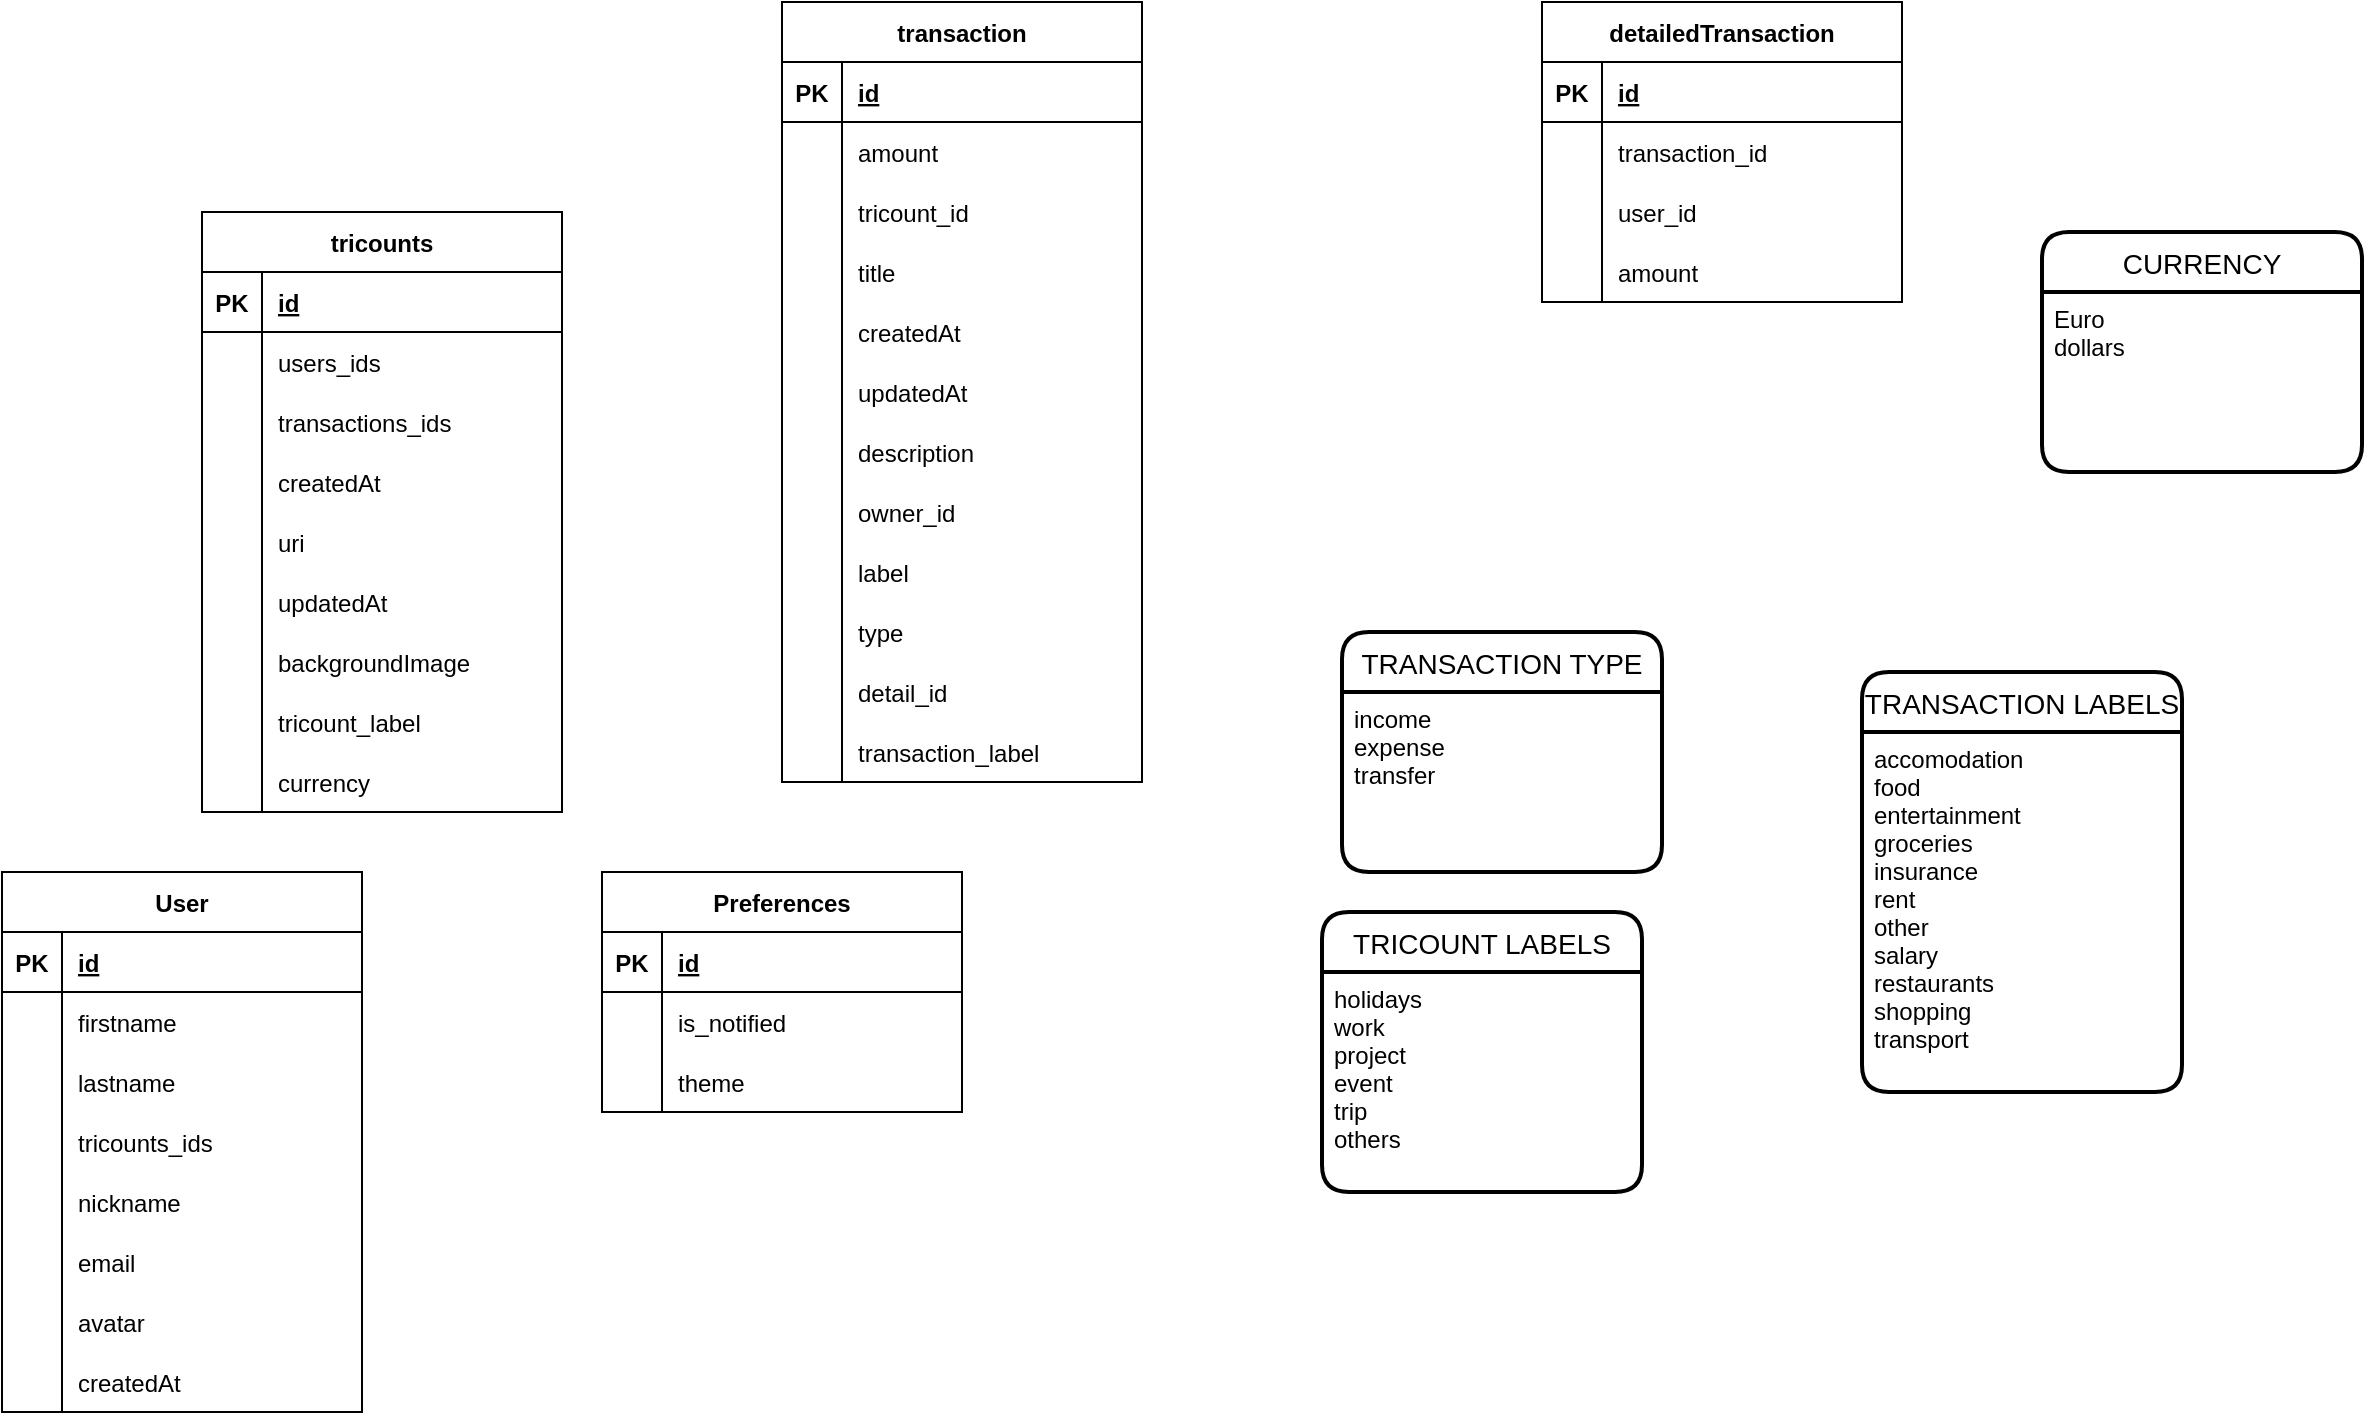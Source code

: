 <mxfile version="20.8.10" type="device"><diagram name="Page-1" id="hI8GBph9D88iEKCI6CXF"><mxGraphModel dx="1417" dy="820" grid="1" gridSize="10" guides="1" tooltips="1" connect="1" arrows="1" fold="1" page="1" pageScale="1" pageWidth="827" pageHeight="1169" math="0" shadow="0"><root><mxCell id="0"/><mxCell id="1" parent="0"/><mxCell id="C1keB6qHGyO-jEQ1ST61-1" value="tricounts" style="shape=table;startSize=30;container=1;collapsible=1;childLayout=tableLayout;fixedRows=1;rowLines=0;fontStyle=1;align=center;resizeLast=1;" parent="1" vertex="1"><mxGeometry x="180" y="150" width="180" height="300" as="geometry"/></mxCell><mxCell id="C1keB6qHGyO-jEQ1ST61-2" value="" style="shape=tableRow;horizontal=0;startSize=0;swimlaneHead=0;swimlaneBody=0;fillColor=none;collapsible=0;dropTarget=0;points=[[0,0.5],[1,0.5]];portConstraint=eastwest;top=0;left=0;right=0;bottom=1;" parent="C1keB6qHGyO-jEQ1ST61-1" vertex="1"><mxGeometry y="30" width="180" height="30" as="geometry"/></mxCell><mxCell id="C1keB6qHGyO-jEQ1ST61-3" value="PK" style="shape=partialRectangle;connectable=0;fillColor=none;top=0;left=0;bottom=0;right=0;fontStyle=1;overflow=hidden;" parent="C1keB6qHGyO-jEQ1ST61-2" vertex="1"><mxGeometry width="30" height="30" as="geometry"><mxRectangle width="30" height="30" as="alternateBounds"/></mxGeometry></mxCell><mxCell id="C1keB6qHGyO-jEQ1ST61-4" value="id" style="shape=partialRectangle;connectable=0;fillColor=none;top=0;left=0;bottom=0;right=0;align=left;spacingLeft=6;fontStyle=5;overflow=hidden;" parent="C1keB6qHGyO-jEQ1ST61-2" vertex="1"><mxGeometry x="30" width="150" height="30" as="geometry"><mxRectangle width="150" height="30" as="alternateBounds"/></mxGeometry></mxCell><mxCell id="C1keB6qHGyO-jEQ1ST61-5" value="" style="shape=tableRow;horizontal=0;startSize=0;swimlaneHead=0;swimlaneBody=0;fillColor=none;collapsible=0;dropTarget=0;points=[[0,0.5],[1,0.5]];portConstraint=eastwest;top=0;left=0;right=0;bottom=0;" parent="C1keB6qHGyO-jEQ1ST61-1" vertex="1"><mxGeometry y="60" width="180" height="30" as="geometry"/></mxCell><mxCell id="C1keB6qHGyO-jEQ1ST61-6" value="" style="shape=partialRectangle;connectable=0;fillColor=none;top=0;left=0;bottom=0;right=0;editable=1;overflow=hidden;" parent="C1keB6qHGyO-jEQ1ST61-5" vertex="1"><mxGeometry width="30" height="30" as="geometry"><mxRectangle width="30" height="30" as="alternateBounds"/></mxGeometry></mxCell><mxCell id="C1keB6qHGyO-jEQ1ST61-7" value="users_ids" style="shape=partialRectangle;connectable=0;fillColor=none;top=0;left=0;bottom=0;right=0;align=left;spacingLeft=6;overflow=hidden;" parent="C1keB6qHGyO-jEQ1ST61-5" vertex="1"><mxGeometry x="30" width="150" height="30" as="geometry"><mxRectangle width="150" height="30" as="alternateBounds"/></mxGeometry></mxCell><mxCell id="C1keB6qHGyO-jEQ1ST61-8" value="" style="shape=tableRow;horizontal=0;startSize=0;swimlaneHead=0;swimlaneBody=0;fillColor=none;collapsible=0;dropTarget=0;points=[[0,0.5],[1,0.5]];portConstraint=eastwest;top=0;left=0;right=0;bottom=0;" parent="C1keB6qHGyO-jEQ1ST61-1" vertex="1"><mxGeometry y="90" width="180" height="30" as="geometry"/></mxCell><mxCell id="C1keB6qHGyO-jEQ1ST61-9" value="" style="shape=partialRectangle;connectable=0;fillColor=none;top=0;left=0;bottom=0;right=0;editable=1;overflow=hidden;" parent="C1keB6qHGyO-jEQ1ST61-8" vertex="1"><mxGeometry width="30" height="30" as="geometry"><mxRectangle width="30" height="30" as="alternateBounds"/></mxGeometry></mxCell><mxCell id="C1keB6qHGyO-jEQ1ST61-10" value="transactions_ids" style="shape=partialRectangle;connectable=0;fillColor=none;top=0;left=0;bottom=0;right=0;align=left;spacingLeft=6;overflow=hidden;" parent="C1keB6qHGyO-jEQ1ST61-8" vertex="1"><mxGeometry x="30" width="150" height="30" as="geometry"><mxRectangle width="150" height="30" as="alternateBounds"/></mxGeometry></mxCell><mxCell id="C1keB6qHGyO-jEQ1ST61-11" value="" style="shape=tableRow;horizontal=0;startSize=0;swimlaneHead=0;swimlaneBody=0;fillColor=none;collapsible=0;dropTarget=0;points=[[0,0.5],[1,0.5]];portConstraint=eastwest;top=0;left=0;right=0;bottom=0;" parent="C1keB6qHGyO-jEQ1ST61-1" vertex="1"><mxGeometry y="120" width="180" height="30" as="geometry"/></mxCell><mxCell id="C1keB6qHGyO-jEQ1ST61-12" value="" style="shape=partialRectangle;connectable=0;fillColor=none;top=0;left=0;bottom=0;right=0;editable=1;overflow=hidden;" parent="C1keB6qHGyO-jEQ1ST61-11" vertex="1"><mxGeometry width="30" height="30" as="geometry"><mxRectangle width="30" height="30" as="alternateBounds"/></mxGeometry></mxCell><mxCell id="C1keB6qHGyO-jEQ1ST61-13" value="createdAt" style="shape=partialRectangle;connectable=0;fillColor=none;top=0;left=0;bottom=0;right=0;align=left;spacingLeft=6;overflow=hidden;" parent="C1keB6qHGyO-jEQ1ST61-11" vertex="1"><mxGeometry x="30" width="150" height="30" as="geometry"><mxRectangle width="150" height="30" as="alternateBounds"/></mxGeometry></mxCell><mxCell id="L1qt-CedeSOZxFfQi5PF-14" value="" style="shape=tableRow;horizontal=0;startSize=0;swimlaneHead=0;swimlaneBody=0;fillColor=none;collapsible=0;dropTarget=0;points=[[0,0.5],[1,0.5]];portConstraint=eastwest;top=0;left=0;right=0;bottom=0;" parent="C1keB6qHGyO-jEQ1ST61-1" vertex="1"><mxGeometry y="150" width="180" height="30" as="geometry"/></mxCell><mxCell id="L1qt-CedeSOZxFfQi5PF-15" value="" style="shape=partialRectangle;connectable=0;fillColor=none;top=0;left=0;bottom=0;right=0;editable=1;overflow=hidden;" parent="L1qt-CedeSOZxFfQi5PF-14" vertex="1"><mxGeometry width="30" height="30" as="geometry"><mxRectangle width="30" height="30" as="alternateBounds"/></mxGeometry></mxCell><mxCell id="L1qt-CedeSOZxFfQi5PF-16" value="uri" style="shape=partialRectangle;connectable=0;fillColor=none;top=0;left=0;bottom=0;right=0;align=left;spacingLeft=6;overflow=hidden;" parent="L1qt-CedeSOZxFfQi5PF-14" vertex="1"><mxGeometry x="30" width="150" height="30" as="geometry"><mxRectangle width="150" height="30" as="alternateBounds"/></mxGeometry></mxCell><mxCell id="L1qt-CedeSOZxFfQi5PF-48" value="" style="shape=tableRow;horizontal=0;startSize=0;swimlaneHead=0;swimlaneBody=0;fillColor=none;collapsible=0;dropTarget=0;points=[[0,0.5],[1,0.5]];portConstraint=eastwest;top=0;left=0;right=0;bottom=0;" parent="C1keB6qHGyO-jEQ1ST61-1" vertex="1"><mxGeometry y="180" width="180" height="30" as="geometry"/></mxCell><mxCell id="L1qt-CedeSOZxFfQi5PF-49" value="" style="shape=partialRectangle;connectable=0;fillColor=none;top=0;left=0;bottom=0;right=0;editable=1;overflow=hidden;" parent="L1qt-CedeSOZxFfQi5PF-48" vertex="1"><mxGeometry width="30" height="30" as="geometry"><mxRectangle width="30" height="30" as="alternateBounds"/></mxGeometry></mxCell><mxCell id="L1qt-CedeSOZxFfQi5PF-50" value="updatedAt" style="shape=partialRectangle;connectable=0;fillColor=none;top=0;left=0;bottom=0;right=0;align=left;spacingLeft=6;overflow=hidden;" parent="L1qt-CedeSOZxFfQi5PF-48" vertex="1"><mxGeometry x="30" width="150" height="30" as="geometry"><mxRectangle width="150" height="30" as="alternateBounds"/></mxGeometry></mxCell><mxCell id="L1qt-CedeSOZxFfQi5PF-54" value="" style="shape=tableRow;horizontal=0;startSize=0;swimlaneHead=0;swimlaneBody=0;fillColor=none;collapsible=0;dropTarget=0;points=[[0,0.5],[1,0.5]];portConstraint=eastwest;top=0;left=0;right=0;bottom=0;" parent="C1keB6qHGyO-jEQ1ST61-1" vertex="1"><mxGeometry y="210" width="180" height="30" as="geometry"/></mxCell><mxCell id="L1qt-CedeSOZxFfQi5PF-55" value="" style="shape=partialRectangle;connectable=0;fillColor=none;top=0;left=0;bottom=0;right=0;editable=1;overflow=hidden;" parent="L1qt-CedeSOZxFfQi5PF-54" vertex="1"><mxGeometry width="30" height="30" as="geometry"><mxRectangle width="30" height="30" as="alternateBounds"/></mxGeometry></mxCell><mxCell id="L1qt-CedeSOZxFfQi5PF-56" value="backgroundImage" style="shape=partialRectangle;connectable=0;fillColor=none;top=0;left=0;bottom=0;right=0;align=left;spacingLeft=6;overflow=hidden;" parent="L1qt-CedeSOZxFfQi5PF-54" vertex="1"><mxGeometry x="30" width="150" height="30" as="geometry"><mxRectangle width="150" height="30" as="alternateBounds"/></mxGeometry></mxCell><mxCell id="hFgEwZsvLjqOQOJufFi9-3" value="" style="shape=tableRow;horizontal=0;startSize=0;swimlaneHead=0;swimlaneBody=0;fillColor=none;collapsible=0;dropTarget=0;points=[[0,0.5],[1,0.5]];portConstraint=eastwest;top=0;left=0;right=0;bottom=0;" parent="C1keB6qHGyO-jEQ1ST61-1" vertex="1"><mxGeometry y="240" width="180" height="30" as="geometry"/></mxCell><mxCell id="hFgEwZsvLjqOQOJufFi9-4" value="" style="shape=partialRectangle;connectable=0;fillColor=none;top=0;left=0;bottom=0;right=0;editable=1;overflow=hidden;" parent="hFgEwZsvLjqOQOJufFi9-3" vertex="1"><mxGeometry width="30" height="30" as="geometry"><mxRectangle width="30" height="30" as="alternateBounds"/></mxGeometry></mxCell><mxCell id="hFgEwZsvLjqOQOJufFi9-5" value="tricount_label" style="shape=partialRectangle;connectable=0;fillColor=none;top=0;left=0;bottom=0;right=0;align=left;spacingLeft=6;overflow=hidden;" parent="hFgEwZsvLjqOQOJufFi9-3" vertex="1"><mxGeometry x="30" width="150" height="30" as="geometry"><mxRectangle width="150" height="30" as="alternateBounds"/></mxGeometry></mxCell><mxCell id="5ANKBCYyNhMyxIiJKlkz-1" value="" style="shape=tableRow;horizontal=0;startSize=0;swimlaneHead=0;swimlaneBody=0;fillColor=none;collapsible=0;dropTarget=0;points=[[0,0.5],[1,0.5]];portConstraint=eastwest;top=0;left=0;right=0;bottom=0;" vertex="1" parent="C1keB6qHGyO-jEQ1ST61-1"><mxGeometry y="270" width="180" height="30" as="geometry"/></mxCell><mxCell id="5ANKBCYyNhMyxIiJKlkz-2" value="" style="shape=partialRectangle;connectable=0;fillColor=none;top=0;left=0;bottom=0;right=0;editable=1;overflow=hidden;" vertex="1" parent="5ANKBCYyNhMyxIiJKlkz-1"><mxGeometry width="30" height="30" as="geometry"><mxRectangle width="30" height="30" as="alternateBounds"/></mxGeometry></mxCell><mxCell id="5ANKBCYyNhMyxIiJKlkz-3" value="currency" style="shape=partialRectangle;connectable=0;fillColor=none;top=0;left=0;bottom=0;right=0;align=left;spacingLeft=6;overflow=hidden;" vertex="1" parent="5ANKBCYyNhMyxIiJKlkz-1"><mxGeometry x="30" width="150" height="30" as="geometry"><mxRectangle width="150" height="30" as="alternateBounds"/></mxGeometry></mxCell><mxCell id="C1keB6qHGyO-jEQ1ST61-14" value="User" style="shape=table;startSize=30;container=1;collapsible=1;childLayout=tableLayout;fixedRows=1;rowLines=0;fontStyle=1;align=center;resizeLast=1;" parent="1" vertex="1"><mxGeometry x="80" y="480" width="180" height="270" as="geometry"/></mxCell><mxCell id="C1keB6qHGyO-jEQ1ST61-15" value="" style="shape=tableRow;horizontal=0;startSize=0;swimlaneHead=0;swimlaneBody=0;fillColor=none;collapsible=0;dropTarget=0;points=[[0,0.5],[1,0.5]];portConstraint=eastwest;top=0;left=0;right=0;bottom=1;" parent="C1keB6qHGyO-jEQ1ST61-14" vertex="1"><mxGeometry y="30" width="180" height="30" as="geometry"/></mxCell><mxCell id="C1keB6qHGyO-jEQ1ST61-16" value="PK" style="shape=partialRectangle;connectable=0;fillColor=none;top=0;left=0;bottom=0;right=0;fontStyle=1;overflow=hidden;" parent="C1keB6qHGyO-jEQ1ST61-15" vertex="1"><mxGeometry width="30" height="30" as="geometry"><mxRectangle width="30" height="30" as="alternateBounds"/></mxGeometry></mxCell><mxCell id="C1keB6qHGyO-jEQ1ST61-17" value="id" style="shape=partialRectangle;connectable=0;fillColor=none;top=0;left=0;bottom=0;right=0;align=left;spacingLeft=6;fontStyle=5;overflow=hidden;" parent="C1keB6qHGyO-jEQ1ST61-15" vertex="1"><mxGeometry x="30" width="150" height="30" as="geometry"><mxRectangle width="150" height="30" as="alternateBounds"/></mxGeometry></mxCell><mxCell id="C1keB6qHGyO-jEQ1ST61-18" value="" style="shape=tableRow;horizontal=0;startSize=0;swimlaneHead=0;swimlaneBody=0;fillColor=none;collapsible=0;dropTarget=0;points=[[0,0.5],[1,0.5]];portConstraint=eastwest;top=0;left=0;right=0;bottom=0;" parent="C1keB6qHGyO-jEQ1ST61-14" vertex="1"><mxGeometry y="60" width="180" height="30" as="geometry"/></mxCell><mxCell id="C1keB6qHGyO-jEQ1ST61-19" value="" style="shape=partialRectangle;connectable=0;fillColor=none;top=0;left=0;bottom=0;right=0;editable=1;overflow=hidden;" parent="C1keB6qHGyO-jEQ1ST61-18" vertex="1"><mxGeometry width="30" height="30" as="geometry"><mxRectangle width="30" height="30" as="alternateBounds"/></mxGeometry></mxCell><mxCell id="C1keB6qHGyO-jEQ1ST61-20" value="firstname" style="shape=partialRectangle;connectable=0;fillColor=none;top=0;left=0;bottom=0;right=0;align=left;spacingLeft=6;overflow=hidden;" parent="C1keB6qHGyO-jEQ1ST61-18" vertex="1"><mxGeometry x="30" width="150" height="30" as="geometry"><mxRectangle width="150" height="30" as="alternateBounds"/></mxGeometry></mxCell><mxCell id="C1keB6qHGyO-jEQ1ST61-21" value="" style="shape=tableRow;horizontal=0;startSize=0;swimlaneHead=0;swimlaneBody=0;fillColor=none;collapsible=0;dropTarget=0;points=[[0,0.5],[1,0.5]];portConstraint=eastwest;top=0;left=0;right=0;bottom=0;" parent="C1keB6qHGyO-jEQ1ST61-14" vertex="1"><mxGeometry y="90" width="180" height="30" as="geometry"/></mxCell><mxCell id="C1keB6qHGyO-jEQ1ST61-22" value="" style="shape=partialRectangle;connectable=0;fillColor=none;top=0;left=0;bottom=0;right=0;editable=1;overflow=hidden;" parent="C1keB6qHGyO-jEQ1ST61-21" vertex="1"><mxGeometry width="30" height="30" as="geometry"><mxRectangle width="30" height="30" as="alternateBounds"/></mxGeometry></mxCell><mxCell id="C1keB6qHGyO-jEQ1ST61-23" value="lastname" style="shape=partialRectangle;connectable=0;fillColor=none;top=0;left=0;bottom=0;right=0;align=left;spacingLeft=6;overflow=hidden;" parent="C1keB6qHGyO-jEQ1ST61-21" vertex="1"><mxGeometry x="30" width="150" height="30" as="geometry"><mxRectangle width="150" height="30" as="alternateBounds"/></mxGeometry></mxCell><mxCell id="C1keB6qHGyO-jEQ1ST61-24" value="" style="shape=tableRow;horizontal=0;startSize=0;swimlaneHead=0;swimlaneBody=0;fillColor=none;collapsible=0;dropTarget=0;points=[[0,0.5],[1,0.5]];portConstraint=eastwest;top=0;left=0;right=0;bottom=0;" parent="C1keB6qHGyO-jEQ1ST61-14" vertex="1"><mxGeometry y="120" width="180" height="30" as="geometry"/></mxCell><mxCell id="C1keB6qHGyO-jEQ1ST61-25" value="" style="shape=partialRectangle;connectable=0;fillColor=none;top=0;left=0;bottom=0;right=0;editable=1;overflow=hidden;" parent="C1keB6qHGyO-jEQ1ST61-24" vertex="1"><mxGeometry width="30" height="30" as="geometry"><mxRectangle width="30" height="30" as="alternateBounds"/></mxGeometry></mxCell><mxCell id="C1keB6qHGyO-jEQ1ST61-26" value="tricounts_ids" style="shape=partialRectangle;connectable=0;fillColor=none;top=0;left=0;bottom=0;right=0;align=left;spacingLeft=6;overflow=hidden;" parent="C1keB6qHGyO-jEQ1ST61-24" vertex="1"><mxGeometry x="30" width="150" height="30" as="geometry"><mxRectangle width="150" height="30" as="alternateBounds"/></mxGeometry></mxCell><mxCell id="L1qt-CedeSOZxFfQi5PF-17" value="" style="shape=tableRow;horizontal=0;startSize=0;swimlaneHead=0;swimlaneBody=0;fillColor=none;collapsible=0;dropTarget=0;points=[[0,0.5],[1,0.5]];portConstraint=eastwest;top=0;left=0;right=0;bottom=0;" parent="C1keB6qHGyO-jEQ1ST61-14" vertex="1"><mxGeometry y="150" width="180" height="30" as="geometry"/></mxCell><mxCell id="L1qt-CedeSOZxFfQi5PF-18" value="" style="shape=partialRectangle;connectable=0;fillColor=none;top=0;left=0;bottom=0;right=0;editable=1;overflow=hidden;" parent="L1qt-CedeSOZxFfQi5PF-17" vertex="1"><mxGeometry width="30" height="30" as="geometry"><mxRectangle width="30" height="30" as="alternateBounds"/></mxGeometry></mxCell><mxCell id="L1qt-CedeSOZxFfQi5PF-19" value="nickname" style="shape=partialRectangle;connectable=0;fillColor=none;top=0;left=0;bottom=0;right=0;align=left;spacingLeft=6;overflow=hidden;" parent="L1qt-CedeSOZxFfQi5PF-17" vertex="1"><mxGeometry x="30" width="150" height="30" as="geometry"><mxRectangle width="150" height="30" as="alternateBounds"/></mxGeometry></mxCell><mxCell id="L1qt-CedeSOZxFfQi5PF-36" value="" style="shape=tableRow;horizontal=0;startSize=0;swimlaneHead=0;swimlaneBody=0;fillColor=none;collapsible=0;dropTarget=0;points=[[0,0.5],[1,0.5]];portConstraint=eastwest;top=0;left=0;right=0;bottom=0;" parent="C1keB6qHGyO-jEQ1ST61-14" vertex="1"><mxGeometry y="180" width="180" height="30" as="geometry"/></mxCell><mxCell id="L1qt-CedeSOZxFfQi5PF-37" value="" style="shape=partialRectangle;connectable=0;fillColor=none;top=0;left=0;bottom=0;right=0;editable=1;overflow=hidden;" parent="L1qt-CedeSOZxFfQi5PF-36" vertex="1"><mxGeometry width="30" height="30" as="geometry"><mxRectangle width="30" height="30" as="alternateBounds"/></mxGeometry></mxCell><mxCell id="L1qt-CedeSOZxFfQi5PF-38" value="email" style="shape=partialRectangle;connectable=0;fillColor=none;top=0;left=0;bottom=0;right=0;align=left;spacingLeft=6;overflow=hidden;" parent="L1qt-CedeSOZxFfQi5PF-36" vertex="1"><mxGeometry x="30" width="150" height="30" as="geometry"><mxRectangle width="150" height="30" as="alternateBounds"/></mxGeometry></mxCell><mxCell id="L1qt-CedeSOZxFfQi5PF-39" value="" style="shape=tableRow;horizontal=0;startSize=0;swimlaneHead=0;swimlaneBody=0;fillColor=none;collapsible=0;dropTarget=0;points=[[0,0.5],[1,0.5]];portConstraint=eastwest;top=0;left=0;right=0;bottom=0;" parent="C1keB6qHGyO-jEQ1ST61-14" vertex="1"><mxGeometry y="210" width="180" height="30" as="geometry"/></mxCell><mxCell id="L1qt-CedeSOZxFfQi5PF-40" value="" style="shape=partialRectangle;connectable=0;fillColor=none;top=0;left=0;bottom=0;right=0;editable=1;overflow=hidden;" parent="L1qt-CedeSOZxFfQi5PF-39" vertex="1"><mxGeometry width="30" height="30" as="geometry"><mxRectangle width="30" height="30" as="alternateBounds"/></mxGeometry></mxCell><mxCell id="L1qt-CedeSOZxFfQi5PF-41" value="avatar" style="shape=partialRectangle;connectable=0;fillColor=none;top=0;left=0;bottom=0;right=0;align=left;spacingLeft=6;overflow=hidden;" parent="L1qt-CedeSOZxFfQi5PF-39" vertex="1"><mxGeometry x="30" width="150" height="30" as="geometry"><mxRectangle width="150" height="30" as="alternateBounds"/></mxGeometry></mxCell><mxCell id="L1qt-CedeSOZxFfQi5PF-42" value="" style="shape=tableRow;horizontal=0;startSize=0;swimlaneHead=0;swimlaneBody=0;fillColor=none;collapsible=0;dropTarget=0;points=[[0,0.5],[1,0.5]];portConstraint=eastwest;top=0;left=0;right=0;bottom=0;" parent="C1keB6qHGyO-jEQ1ST61-14" vertex="1"><mxGeometry y="240" width="180" height="30" as="geometry"/></mxCell><mxCell id="L1qt-CedeSOZxFfQi5PF-43" value="" style="shape=partialRectangle;connectable=0;fillColor=none;top=0;left=0;bottom=0;right=0;editable=1;overflow=hidden;" parent="L1qt-CedeSOZxFfQi5PF-42" vertex="1"><mxGeometry width="30" height="30" as="geometry"><mxRectangle width="30" height="30" as="alternateBounds"/></mxGeometry></mxCell><mxCell id="L1qt-CedeSOZxFfQi5PF-44" value="createdAt" style="shape=partialRectangle;connectable=0;fillColor=none;top=0;left=0;bottom=0;right=0;align=left;spacingLeft=6;overflow=hidden;" parent="L1qt-CedeSOZxFfQi5PF-42" vertex="1"><mxGeometry x="30" width="150" height="30" as="geometry"><mxRectangle width="150" height="30" as="alternateBounds"/></mxGeometry></mxCell><mxCell id="L1qt-CedeSOZxFfQi5PF-20" value="Preferences" style="shape=table;startSize=30;container=1;collapsible=1;childLayout=tableLayout;fixedRows=1;rowLines=0;fontStyle=1;align=center;resizeLast=1;" parent="1" vertex="1"><mxGeometry x="380" y="480" width="180" height="120" as="geometry"/></mxCell><mxCell id="L1qt-CedeSOZxFfQi5PF-21" value="" style="shape=tableRow;horizontal=0;startSize=0;swimlaneHead=0;swimlaneBody=0;fillColor=none;collapsible=0;dropTarget=0;points=[[0,0.5],[1,0.5]];portConstraint=eastwest;top=0;left=0;right=0;bottom=1;" parent="L1qt-CedeSOZxFfQi5PF-20" vertex="1"><mxGeometry y="30" width="180" height="30" as="geometry"/></mxCell><mxCell id="L1qt-CedeSOZxFfQi5PF-22" value="PK" style="shape=partialRectangle;connectable=0;fillColor=none;top=0;left=0;bottom=0;right=0;fontStyle=1;overflow=hidden;" parent="L1qt-CedeSOZxFfQi5PF-21" vertex="1"><mxGeometry width="30" height="30" as="geometry"><mxRectangle width="30" height="30" as="alternateBounds"/></mxGeometry></mxCell><mxCell id="L1qt-CedeSOZxFfQi5PF-23" value="id" style="shape=partialRectangle;connectable=0;fillColor=none;top=0;left=0;bottom=0;right=0;align=left;spacingLeft=6;fontStyle=5;overflow=hidden;" parent="L1qt-CedeSOZxFfQi5PF-21" vertex="1"><mxGeometry x="30" width="150" height="30" as="geometry"><mxRectangle width="150" height="30" as="alternateBounds"/></mxGeometry></mxCell><mxCell id="L1qt-CedeSOZxFfQi5PF-24" value="" style="shape=tableRow;horizontal=0;startSize=0;swimlaneHead=0;swimlaneBody=0;fillColor=none;collapsible=0;dropTarget=0;points=[[0,0.5],[1,0.5]];portConstraint=eastwest;top=0;left=0;right=0;bottom=0;" parent="L1qt-CedeSOZxFfQi5PF-20" vertex="1"><mxGeometry y="60" width="180" height="30" as="geometry"/></mxCell><mxCell id="L1qt-CedeSOZxFfQi5PF-25" value="" style="shape=partialRectangle;connectable=0;fillColor=none;top=0;left=0;bottom=0;right=0;editable=1;overflow=hidden;" parent="L1qt-CedeSOZxFfQi5PF-24" vertex="1"><mxGeometry width="30" height="30" as="geometry"><mxRectangle width="30" height="30" as="alternateBounds"/></mxGeometry></mxCell><mxCell id="L1qt-CedeSOZxFfQi5PF-26" value="is_notified" style="shape=partialRectangle;connectable=0;fillColor=none;top=0;left=0;bottom=0;right=0;align=left;spacingLeft=6;overflow=hidden;" parent="L1qt-CedeSOZxFfQi5PF-24" vertex="1"><mxGeometry x="30" width="150" height="30" as="geometry"><mxRectangle width="150" height="30" as="alternateBounds"/></mxGeometry></mxCell><mxCell id="L1qt-CedeSOZxFfQi5PF-27" value="" style="shape=tableRow;horizontal=0;startSize=0;swimlaneHead=0;swimlaneBody=0;fillColor=none;collapsible=0;dropTarget=0;points=[[0,0.5],[1,0.5]];portConstraint=eastwest;top=0;left=0;right=0;bottom=0;" parent="L1qt-CedeSOZxFfQi5PF-20" vertex="1"><mxGeometry y="90" width="180" height="30" as="geometry"/></mxCell><mxCell id="L1qt-CedeSOZxFfQi5PF-28" value="" style="shape=partialRectangle;connectable=0;fillColor=none;top=0;left=0;bottom=0;right=0;editable=1;overflow=hidden;" parent="L1qt-CedeSOZxFfQi5PF-27" vertex="1"><mxGeometry width="30" height="30" as="geometry"><mxRectangle width="30" height="30" as="alternateBounds"/></mxGeometry></mxCell><mxCell id="L1qt-CedeSOZxFfQi5PF-29" value="theme" style="shape=partialRectangle;connectable=0;fillColor=none;top=0;left=0;bottom=0;right=0;align=left;spacingLeft=6;overflow=hidden;" parent="L1qt-CedeSOZxFfQi5PF-27" vertex="1"><mxGeometry x="30" width="150" height="30" as="geometry"><mxRectangle width="150" height="30" as="alternateBounds"/></mxGeometry></mxCell><mxCell id="L1qt-CedeSOZxFfQi5PF-60" value="detailedTransaction" style="shape=table;startSize=30;container=1;collapsible=1;childLayout=tableLayout;fixedRows=1;rowLines=0;fontStyle=1;align=center;resizeLast=1;" parent="1" vertex="1"><mxGeometry x="850" y="45" width="180" height="150" as="geometry"/></mxCell><mxCell id="L1qt-CedeSOZxFfQi5PF-61" value="" style="shape=tableRow;horizontal=0;startSize=0;swimlaneHead=0;swimlaneBody=0;fillColor=none;collapsible=0;dropTarget=0;points=[[0,0.5],[1,0.5]];portConstraint=eastwest;top=0;left=0;right=0;bottom=1;" parent="L1qt-CedeSOZxFfQi5PF-60" vertex="1"><mxGeometry y="30" width="180" height="30" as="geometry"/></mxCell><mxCell id="L1qt-CedeSOZxFfQi5PF-62" value="PK" style="shape=partialRectangle;connectable=0;fillColor=none;top=0;left=0;bottom=0;right=0;fontStyle=1;overflow=hidden;" parent="L1qt-CedeSOZxFfQi5PF-61" vertex="1"><mxGeometry width="30" height="30" as="geometry"><mxRectangle width="30" height="30" as="alternateBounds"/></mxGeometry></mxCell><mxCell id="L1qt-CedeSOZxFfQi5PF-63" value="id" style="shape=partialRectangle;connectable=0;fillColor=none;top=0;left=0;bottom=0;right=0;align=left;spacingLeft=6;fontStyle=5;overflow=hidden;" parent="L1qt-CedeSOZxFfQi5PF-61" vertex="1"><mxGeometry x="30" width="150" height="30" as="geometry"><mxRectangle width="150" height="30" as="alternateBounds"/></mxGeometry></mxCell><mxCell id="L1qt-CedeSOZxFfQi5PF-64" value="" style="shape=tableRow;horizontal=0;startSize=0;swimlaneHead=0;swimlaneBody=0;fillColor=none;collapsible=0;dropTarget=0;points=[[0,0.5],[1,0.5]];portConstraint=eastwest;top=0;left=0;right=0;bottom=0;" parent="L1qt-CedeSOZxFfQi5PF-60" vertex="1"><mxGeometry y="60" width="180" height="30" as="geometry"/></mxCell><mxCell id="L1qt-CedeSOZxFfQi5PF-65" value="" style="shape=partialRectangle;connectable=0;fillColor=none;top=0;left=0;bottom=0;right=0;editable=1;overflow=hidden;" parent="L1qt-CedeSOZxFfQi5PF-64" vertex="1"><mxGeometry width="30" height="30" as="geometry"><mxRectangle width="30" height="30" as="alternateBounds"/></mxGeometry></mxCell><mxCell id="L1qt-CedeSOZxFfQi5PF-66" value="transaction_id" style="shape=partialRectangle;connectable=0;fillColor=none;top=0;left=0;bottom=0;right=0;align=left;spacingLeft=6;overflow=hidden;" parent="L1qt-CedeSOZxFfQi5PF-64" vertex="1"><mxGeometry x="30" width="150" height="30" as="geometry"><mxRectangle width="150" height="30" as="alternateBounds"/></mxGeometry></mxCell><mxCell id="L1qt-CedeSOZxFfQi5PF-67" value="" style="shape=tableRow;horizontal=0;startSize=0;swimlaneHead=0;swimlaneBody=0;fillColor=none;collapsible=0;dropTarget=0;points=[[0,0.5],[1,0.5]];portConstraint=eastwest;top=0;left=0;right=0;bottom=0;" parent="L1qt-CedeSOZxFfQi5PF-60" vertex="1"><mxGeometry y="90" width="180" height="30" as="geometry"/></mxCell><mxCell id="L1qt-CedeSOZxFfQi5PF-68" value="" style="shape=partialRectangle;connectable=0;fillColor=none;top=0;left=0;bottom=0;right=0;editable=1;overflow=hidden;" parent="L1qt-CedeSOZxFfQi5PF-67" vertex="1"><mxGeometry width="30" height="30" as="geometry"><mxRectangle width="30" height="30" as="alternateBounds"/></mxGeometry></mxCell><mxCell id="L1qt-CedeSOZxFfQi5PF-69" value="user_id" style="shape=partialRectangle;connectable=0;fillColor=none;top=0;left=0;bottom=0;right=0;align=left;spacingLeft=6;overflow=hidden;" parent="L1qt-CedeSOZxFfQi5PF-67" vertex="1"><mxGeometry x="30" width="150" height="30" as="geometry"><mxRectangle width="150" height="30" as="alternateBounds"/></mxGeometry></mxCell><mxCell id="L1qt-CedeSOZxFfQi5PF-70" value="" style="shape=tableRow;horizontal=0;startSize=0;swimlaneHead=0;swimlaneBody=0;fillColor=none;collapsible=0;dropTarget=0;points=[[0,0.5],[1,0.5]];portConstraint=eastwest;top=0;left=0;right=0;bottom=0;" parent="L1qt-CedeSOZxFfQi5PF-60" vertex="1"><mxGeometry y="120" width="180" height="30" as="geometry"/></mxCell><mxCell id="L1qt-CedeSOZxFfQi5PF-71" value="" style="shape=partialRectangle;connectable=0;fillColor=none;top=0;left=0;bottom=0;right=0;editable=1;overflow=hidden;" parent="L1qt-CedeSOZxFfQi5PF-70" vertex="1"><mxGeometry width="30" height="30" as="geometry"><mxRectangle width="30" height="30" as="alternateBounds"/></mxGeometry></mxCell><mxCell id="L1qt-CedeSOZxFfQi5PF-72" value="amount" style="shape=partialRectangle;connectable=0;fillColor=none;top=0;left=0;bottom=0;right=0;align=left;spacingLeft=6;overflow=hidden;" parent="L1qt-CedeSOZxFfQi5PF-70" vertex="1"><mxGeometry x="30" width="150" height="30" as="geometry"><mxRectangle width="150" height="30" as="alternateBounds"/></mxGeometry></mxCell><mxCell id="L1qt-CedeSOZxFfQi5PF-86" value="transaction" style="shape=table;startSize=30;container=1;collapsible=1;childLayout=tableLayout;fixedRows=1;rowLines=0;fontStyle=1;align=center;resizeLast=1;" parent="1" vertex="1"><mxGeometry x="470" y="45" width="180" height="390" as="geometry"/></mxCell><mxCell id="L1qt-CedeSOZxFfQi5PF-87" value="" style="shape=tableRow;horizontal=0;startSize=0;swimlaneHead=0;swimlaneBody=0;fillColor=none;collapsible=0;dropTarget=0;points=[[0,0.5],[1,0.5]];portConstraint=eastwest;top=0;left=0;right=0;bottom=1;" parent="L1qt-CedeSOZxFfQi5PF-86" vertex="1"><mxGeometry y="30" width="180" height="30" as="geometry"/></mxCell><mxCell id="L1qt-CedeSOZxFfQi5PF-88" value="PK" style="shape=partialRectangle;connectable=0;fillColor=none;top=0;left=0;bottom=0;right=0;fontStyle=1;overflow=hidden;" parent="L1qt-CedeSOZxFfQi5PF-87" vertex="1"><mxGeometry width="30" height="30" as="geometry"><mxRectangle width="30" height="30" as="alternateBounds"/></mxGeometry></mxCell><mxCell id="L1qt-CedeSOZxFfQi5PF-89" value="id" style="shape=partialRectangle;connectable=0;fillColor=none;top=0;left=0;bottom=0;right=0;align=left;spacingLeft=6;fontStyle=5;overflow=hidden;" parent="L1qt-CedeSOZxFfQi5PF-87" vertex="1"><mxGeometry x="30" width="150" height="30" as="geometry"><mxRectangle width="150" height="30" as="alternateBounds"/></mxGeometry></mxCell><mxCell id="L1qt-CedeSOZxFfQi5PF-90" value="" style="shape=tableRow;horizontal=0;startSize=0;swimlaneHead=0;swimlaneBody=0;fillColor=none;collapsible=0;dropTarget=0;points=[[0,0.5],[1,0.5]];portConstraint=eastwest;top=0;left=0;right=0;bottom=0;" parent="L1qt-CedeSOZxFfQi5PF-86" vertex="1"><mxGeometry y="60" width="180" height="30" as="geometry"/></mxCell><mxCell id="L1qt-CedeSOZxFfQi5PF-91" value="" style="shape=partialRectangle;connectable=0;fillColor=none;top=0;left=0;bottom=0;right=0;editable=1;overflow=hidden;" parent="L1qt-CedeSOZxFfQi5PF-90" vertex="1"><mxGeometry width="30" height="30" as="geometry"><mxRectangle width="30" height="30" as="alternateBounds"/></mxGeometry></mxCell><mxCell id="L1qt-CedeSOZxFfQi5PF-92" value="amount" style="shape=partialRectangle;connectable=0;fillColor=none;top=0;left=0;bottom=0;right=0;align=left;spacingLeft=6;overflow=hidden;" parent="L1qt-CedeSOZxFfQi5PF-90" vertex="1"><mxGeometry x="30" width="150" height="30" as="geometry"><mxRectangle width="150" height="30" as="alternateBounds"/></mxGeometry></mxCell><mxCell id="L1qt-CedeSOZxFfQi5PF-93" value="" style="shape=tableRow;horizontal=0;startSize=0;swimlaneHead=0;swimlaneBody=0;fillColor=none;collapsible=0;dropTarget=0;points=[[0,0.5],[1,0.5]];portConstraint=eastwest;top=0;left=0;right=0;bottom=0;" parent="L1qt-CedeSOZxFfQi5PF-86" vertex="1"><mxGeometry y="90" width="180" height="30" as="geometry"/></mxCell><mxCell id="L1qt-CedeSOZxFfQi5PF-94" value="" style="shape=partialRectangle;connectable=0;fillColor=none;top=0;left=0;bottom=0;right=0;editable=1;overflow=hidden;" parent="L1qt-CedeSOZxFfQi5PF-93" vertex="1"><mxGeometry width="30" height="30" as="geometry"><mxRectangle width="30" height="30" as="alternateBounds"/></mxGeometry></mxCell><mxCell id="L1qt-CedeSOZxFfQi5PF-95" value="tricount_id" style="shape=partialRectangle;connectable=0;fillColor=none;top=0;left=0;bottom=0;right=0;align=left;spacingLeft=6;overflow=hidden;" parent="L1qt-CedeSOZxFfQi5PF-93" vertex="1"><mxGeometry x="30" width="150" height="30" as="geometry"><mxRectangle width="150" height="30" as="alternateBounds"/></mxGeometry></mxCell><mxCell id="L1qt-CedeSOZxFfQi5PF-96" value="" style="shape=tableRow;horizontal=0;startSize=0;swimlaneHead=0;swimlaneBody=0;fillColor=none;collapsible=0;dropTarget=0;points=[[0,0.5],[1,0.5]];portConstraint=eastwest;top=0;left=0;right=0;bottom=0;" parent="L1qt-CedeSOZxFfQi5PF-86" vertex="1"><mxGeometry y="120" width="180" height="30" as="geometry"/></mxCell><mxCell id="L1qt-CedeSOZxFfQi5PF-97" value="" style="shape=partialRectangle;connectable=0;fillColor=none;top=0;left=0;bottom=0;right=0;editable=1;overflow=hidden;" parent="L1qt-CedeSOZxFfQi5PF-96" vertex="1"><mxGeometry width="30" height="30" as="geometry"><mxRectangle width="30" height="30" as="alternateBounds"/></mxGeometry></mxCell><mxCell id="L1qt-CedeSOZxFfQi5PF-98" value="title" style="shape=partialRectangle;connectable=0;fillColor=none;top=0;left=0;bottom=0;right=0;align=left;spacingLeft=6;overflow=hidden;" parent="L1qt-CedeSOZxFfQi5PF-96" vertex="1"><mxGeometry x="30" width="150" height="30" as="geometry"><mxRectangle width="150" height="30" as="alternateBounds"/></mxGeometry></mxCell><mxCell id="L1qt-CedeSOZxFfQi5PF-99" value="" style="shape=tableRow;horizontal=0;startSize=0;swimlaneHead=0;swimlaneBody=0;fillColor=none;collapsible=0;dropTarget=0;points=[[0,0.5],[1,0.5]];portConstraint=eastwest;top=0;left=0;right=0;bottom=0;" parent="L1qt-CedeSOZxFfQi5PF-86" vertex="1"><mxGeometry y="150" width="180" height="30" as="geometry"/></mxCell><mxCell id="L1qt-CedeSOZxFfQi5PF-100" value="" style="shape=partialRectangle;connectable=0;fillColor=none;top=0;left=0;bottom=0;right=0;editable=1;overflow=hidden;" parent="L1qt-CedeSOZxFfQi5PF-99" vertex="1"><mxGeometry width="30" height="30" as="geometry"><mxRectangle width="30" height="30" as="alternateBounds"/></mxGeometry></mxCell><mxCell id="L1qt-CedeSOZxFfQi5PF-101" value="createdAt" style="shape=partialRectangle;connectable=0;fillColor=none;top=0;left=0;bottom=0;right=0;align=left;spacingLeft=6;overflow=hidden;" parent="L1qt-CedeSOZxFfQi5PF-99" vertex="1"><mxGeometry x="30" width="150" height="30" as="geometry"><mxRectangle width="150" height="30" as="alternateBounds"/></mxGeometry></mxCell><mxCell id="L1qt-CedeSOZxFfQi5PF-102" value="" style="shape=tableRow;horizontal=0;startSize=0;swimlaneHead=0;swimlaneBody=0;fillColor=none;collapsible=0;dropTarget=0;points=[[0,0.5],[1,0.5]];portConstraint=eastwest;top=0;left=0;right=0;bottom=0;" parent="L1qt-CedeSOZxFfQi5PF-86" vertex="1"><mxGeometry y="180" width="180" height="30" as="geometry"/></mxCell><mxCell id="L1qt-CedeSOZxFfQi5PF-103" value="" style="shape=partialRectangle;connectable=0;fillColor=none;top=0;left=0;bottom=0;right=0;editable=1;overflow=hidden;" parent="L1qt-CedeSOZxFfQi5PF-102" vertex="1"><mxGeometry width="30" height="30" as="geometry"><mxRectangle width="30" height="30" as="alternateBounds"/></mxGeometry></mxCell><mxCell id="L1qt-CedeSOZxFfQi5PF-104" value="updatedAt" style="shape=partialRectangle;connectable=0;fillColor=none;top=0;left=0;bottom=0;right=0;align=left;spacingLeft=6;overflow=hidden;" parent="L1qt-CedeSOZxFfQi5PF-102" vertex="1"><mxGeometry x="30" width="150" height="30" as="geometry"><mxRectangle width="150" height="30" as="alternateBounds"/></mxGeometry></mxCell><mxCell id="L1qt-CedeSOZxFfQi5PF-105" value="" style="shape=tableRow;horizontal=0;startSize=0;swimlaneHead=0;swimlaneBody=0;fillColor=none;collapsible=0;dropTarget=0;points=[[0,0.5],[1,0.5]];portConstraint=eastwest;top=0;left=0;right=0;bottom=0;" parent="L1qt-CedeSOZxFfQi5PF-86" vertex="1"><mxGeometry y="210" width="180" height="30" as="geometry"/></mxCell><mxCell id="L1qt-CedeSOZxFfQi5PF-106" value="" style="shape=partialRectangle;connectable=0;fillColor=none;top=0;left=0;bottom=0;right=0;editable=1;overflow=hidden;" parent="L1qt-CedeSOZxFfQi5PF-105" vertex="1"><mxGeometry width="30" height="30" as="geometry"><mxRectangle width="30" height="30" as="alternateBounds"/></mxGeometry></mxCell><mxCell id="L1qt-CedeSOZxFfQi5PF-107" value="description" style="shape=partialRectangle;connectable=0;fillColor=none;top=0;left=0;bottom=0;right=0;align=left;spacingLeft=6;overflow=hidden;" parent="L1qt-CedeSOZxFfQi5PF-105" vertex="1"><mxGeometry x="30" width="150" height="30" as="geometry"><mxRectangle width="150" height="30" as="alternateBounds"/></mxGeometry></mxCell><mxCell id="L1qt-CedeSOZxFfQi5PF-108" value="" style="shape=tableRow;horizontal=0;startSize=0;swimlaneHead=0;swimlaneBody=0;fillColor=none;collapsible=0;dropTarget=0;points=[[0,0.5],[1,0.5]];portConstraint=eastwest;top=0;left=0;right=0;bottom=0;" parent="L1qt-CedeSOZxFfQi5PF-86" vertex="1"><mxGeometry y="240" width="180" height="30" as="geometry"/></mxCell><mxCell id="L1qt-CedeSOZxFfQi5PF-109" value="" style="shape=partialRectangle;connectable=0;fillColor=none;top=0;left=0;bottom=0;right=0;editable=1;overflow=hidden;" parent="L1qt-CedeSOZxFfQi5PF-108" vertex="1"><mxGeometry width="30" height="30" as="geometry"><mxRectangle width="30" height="30" as="alternateBounds"/></mxGeometry></mxCell><mxCell id="L1qt-CedeSOZxFfQi5PF-110" value="owner_id" style="shape=partialRectangle;connectable=0;fillColor=none;top=0;left=0;bottom=0;right=0;align=left;spacingLeft=6;overflow=hidden;" parent="L1qt-CedeSOZxFfQi5PF-108" vertex="1"><mxGeometry x="30" width="150" height="30" as="geometry"><mxRectangle width="150" height="30" as="alternateBounds"/></mxGeometry></mxCell><mxCell id="L1qt-CedeSOZxFfQi5PF-111" value="" style="shape=tableRow;horizontal=0;startSize=0;swimlaneHead=0;swimlaneBody=0;fillColor=none;collapsible=0;dropTarget=0;points=[[0,0.5],[1,0.5]];portConstraint=eastwest;top=0;left=0;right=0;bottom=0;" parent="L1qt-CedeSOZxFfQi5PF-86" vertex="1"><mxGeometry y="270" width="180" height="30" as="geometry"/></mxCell><mxCell id="L1qt-CedeSOZxFfQi5PF-112" value="" style="shape=partialRectangle;connectable=0;fillColor=none;top=0;left=0;bottom=0;right=0;editable=1;overflow=hidden;" parent="L1qt-CedeSOZxFfQi5PF-111" vertex="1"><mxGeometry width="30" height="30" as="geometry"><mxRectangle width="30" height="30" as="alternateBounds"/></mxGeometry></mxCell><mxCell id="L1qt-CedeSOZxFfQi5PF-113" value="label" style="shape=partialRectangle;connectable=0;fillColor=none;top=0;left=0;bottom=0;right=0;align=left;spacingLeft=6;overflow=hidden;" parent="L1qt-CedeSOZxFfQi5PF-111" vertex="1"><mxGeometry x="30" width="150" height="30" as="geometry"><mxRectangle width="150" height="30" as="alternateBounds"/></mxGeometry></mxCell><mxCell id="L1qt-CedeSOZxFfQi5PF-114" value="" style="shape=tableRow;horizontal=0;startSize=0;swimlaneHead=0;swimlaneBody=0;fillColor=none;collapsible=0;dropTarget=0;points=[[0,0.5],[1,0.5]];portConstraint=eastwest;top=0;left=0;right=0;bottom=0;" parent="L1qt-CedeSOZxFfQi5PF-86" vertex="1"><mxGeometry y="300" width="180" height="30" as="geometry"/></mxCell><mxCell id="L1qt-CedeSOZxFfQi5PF-115" value="" style="shape=partialRectangle;connectable=0;fillColor=none;top=0;left=0;bottom=0;right=0;editable=1;overflow=hidden;" parent="L1qt-CedeSOZxFfQi5PF-114" vertex="1"><mxGeometry width="30" height="30" as="geometry"><mxRectangle width="30" height="30" as="alternateBounds"/></mxGeometry></mxCell><mxCell id="L1qt-CedeSOZxFfQi5PF-116" value="type" style="shape=partialRectangle;connectable=0;fillColor=none;top=0;left=0;bottom=0;right=0;align=left;spacingLeft=6;overflow=hidden;" parent="L1qt-CedeSOZxFfQi5PF-114" vertex="1"><mxGeometry x="30" width="150" height="30" as="geometry"><mxRectangle width="150" height="30" as="alternateBounds"/></mxGeometry></mxCell><mxCell id="L1qt-CedeSOZxFfQi5PF-117" value="" style="shape=tableRow;horizontal=0;startSize=0;swimlaneHead=0;swimlaneBody=0;fillColor=none;collapsible=0;dropTarget=0;points=[[0,0.5],[1,0.5]];portConstraint=eastwest;top=0;left=0;right=0;bottom=0;" parent="L1qt-CedeSOZxFfQi5PF-86" vertex="1"><mxGeometry y="330" width="180" height="30" as="geometry"/></mxCell><mxCell id="L1qt-CedeSOZxFfQi5PF-118" value="" style="shape=partialRectangle;connectable=0;fillColor=none;top=0;left=0;bottom=0;right=0;editable=1;overflow=hidden;" parent="L1qt-CedeSOZxFfQi5PF-117" vertex="1"><mxGeometry width="30" height="30" as="geometry"><mxRectangle width="30" height="30" as="alternateBounds"/></mxGeometry></mxCell><mxCell id="L1qt-CedeSOZxFfQi5PF-119" value="detail_id" style="shape=partialRectangle;connectable=0;fillColor=none;top=0;left=0;bottom=0;right=0;align=left;spacingLeft=6;overflow=hidden;" parent="L1qt-CedeSOZxFfQi5PF-117" vertex="1"><mxGeometry x="30" width="150" height="30" as="geometry"><mxRectangle width="150" height="30" as="alternateBounds"/></mxGeometry></mxCell><mxCell id="Utojv8i3R7WuemPgk15P-3" value="" style="shape=tableRow;horizontal=0;startSize=0;swimlaneHead=0;swimlaneBody=0;fillColor=none;collapsible=0;dropTarget=0;points=[[0,0.5],[1,0.5]];portConstraint=eastwest;top=0;left=0;right=0;bottom=0;" parent="L1qt-CedeSOZxFfQi5PF-86" vertex="1"><mxGeometry y="360" width="180" height="30" as="geometry"/></mxCell><mxCell id="Utojv8i3R7WuemPgk15P-4" value="" style="shape=partialRectangle;connectable=0;fillColor=none;top=0;left=0;bottom=0;right=0;editable=1;overflow=hidden;" parent="Utojv8i3R7WuemPgk15P-3" vertex="1"><mxGeometry width="30" height="30" as="geometry"><mxRectangle width="30" height="30" as="alternateBounds"/></mxGeometry></mxCell><mxCell id="Utojv8i3R7WuemPgk15P-5" value="transaction_label" style="shape=partialRectangle;connectable=0;fillColor=none;top=0;left=0;bottom=0;right=0;align=left;spacingLeft=6;overflow=hidden;" parent="Utojv8i3R7WuemPgk15P-3" vertex="1"><mxGeometry x="30" width="150" height="30" as="geometry"><mxRectangle width="150" height="30" as="alternateBounds"/></mxGeometry></mxCell><mxCell id="L1qt-CedeSOZxFfQi5PF-120" value="TRANSACTION TYPE" style="swimlane;childLayout=stackLayout;horizontal=1;startSize=30;horizontalStack=0;rounded=1;fontSize=14;fontStyle=0;strokeWidth=2;resizeParent=0;resizeLast=1;shadow=0;dashed=0;align=center;" parent="1" vertex="1"><mxGeometry x="750" y="360" width="160" height="120" as="geometry"/></mxCell><mxCell id="L1qt-CedeSOZxFfQi5PF-121" value="income&#10;expense&#10;transfer" style="align=left;strokeColor=none;fillColor=none;spacingLeft=4;fontSize=12;verticalAlign=top;resizable=0;rotatable=0;part=1;" parent="L1qt-CedeSOZxFfQi5PF-120" vertex="1"><mxGeometry y="30" width="160" height="90" as="geometry"/></mxCell><mxCell id="hFgEwZsvLjqOQOJufFi9-1" value="TRICOUNT LABELS" style="swimlane;childLayout=stackLayout;horizontal=1;startSize=30;horizontalStack=0;rounded=1;fontSize=14;fontStyle=0;strokeWidth=2;resizeParent=0;resizeLast=1;shadow=0;dashed=0;align=center;" parent="1" vertex="1"><mxGeometry x="740" y="500" width="160" height="140" as="geometry"/></mxCell><mxCell id="hFgEwZsvLjqOQOJufFi9-2" value="holidays&#10;work&#10;project&#10;event&#10;trip&#10;others" style="align=left;strokeColor=none;fillColor=none;spacingLeft=4;fontSize=12;verticalAlign=top;resizable=0;rotatable=0;part=1;" parent="hFgEwZsvLjqOQOJufFi9-1" vertex="1"><mxGeometry y="30" width="160" height="110" as="geometry"/></mxCell><mxCell id="Utojv8i3R7WuemPgk15P-1" value="TRANSACTION LABELS" style="swimlane;childLayout=stackLayout;horizontal=1;startSize=30;horizontalStack=0;rounded=1;fontSize=14;fontStyle=0;strokeWidth=2;resizeParent=0;resizeLast=1;shadow=0;dashed=0;align=center;" parent="1" vertex="1"><mxGeometry x="1010" y="380" width="160" height="210" as="geometry"/></mxCell><mxCell id="Utojv8i3R7WuemPgk15P-2" value="accomodation&#10;food&#10;entertainment&#10;groceries&#10;insurance&#10;rent&#10;other&#10;salary&#10;restaurants&#10;shopping&#10;transport" style="align=left;strokeColor=none;fillColor=none;spacingLeft=4;fontSize=12;verticalAlign=top;resizable=0;rotatable=0;part=1;" parent="Utojv8i3R7WuemPgk15P-1" vertex="1"><mxGeometry y="30" width="160" height="180" as="geometry"/></mxCell><mxCell id="5ANKBCYyNhMyxIiJKlkz-4" value="CURRENCY" style="swimlane;childLayout=stackLayout;horizontal=1;startSize=30;horizontalStack=0;rounded=1;fontSize=14;fontStyle=0;strokeWidth=2;resizeParent=0;resizeLast=1;shadow=0;dashed=0;align=center;" vertex="1" parent="1"><mxGeometry x="1100" y="160" width="160" height="120" as="geometry"/></mxCell><mxCell id="5ANKBCYyNhMyxIiJKlkz-5" value="Euro&#10;dollars&#10;" style="align=left;strokeColor=none;fillColor=none;spacingLeft=4;fontSize=12;verticalAlign=top;resizable=0;rotatable=0;part=1;" vertex="1" parent="5ANKBCYyNhMyxIiJKlkz-4"><mxGeometry y="30" width="160" height="90" as="geometry"/></mxCell></root></mxGraphModel></diagram></mxfile>